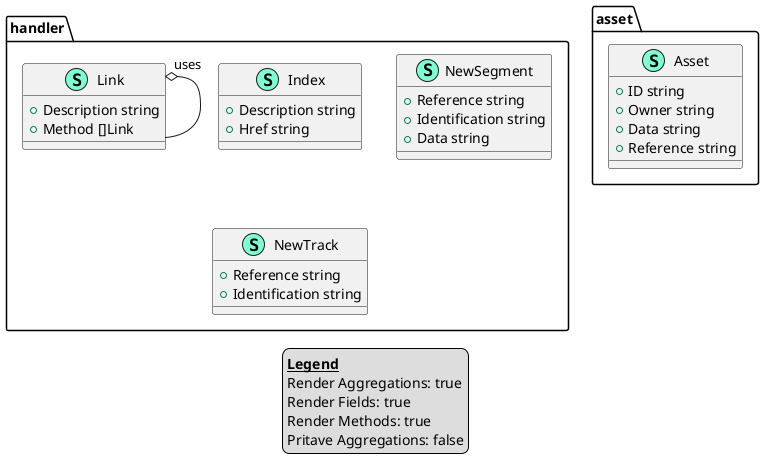 @startuml
legend
<u><b>Legend</b></u>
Render Aggregations: true
Render Fields: true
Render Methods: true
Pritave Aggregations: false
end legend
namespace asset {
    class Asset << (S,Aquamarine) >> {
        + ID string
        + Owner string
        + Data string
        + Reference string

    }
}



namespace handler {
    class Index << (S,Aquamarine) >> {
        + Description string
        + Href string

    }
    class Link << (S,Aquamarine) >> {
        + Description string
        + Method []Link

    }
    class NewSegment << (S,Aquamarine) >> {
        + Reference string
        + Identification string
        + Data string

    }
    class NewTrack << (S,Aquamarine) >> {
        + Reference string
        + Identification string

    }
}


"handler.Link""uses" o-- "handler.Link"

@enduml
